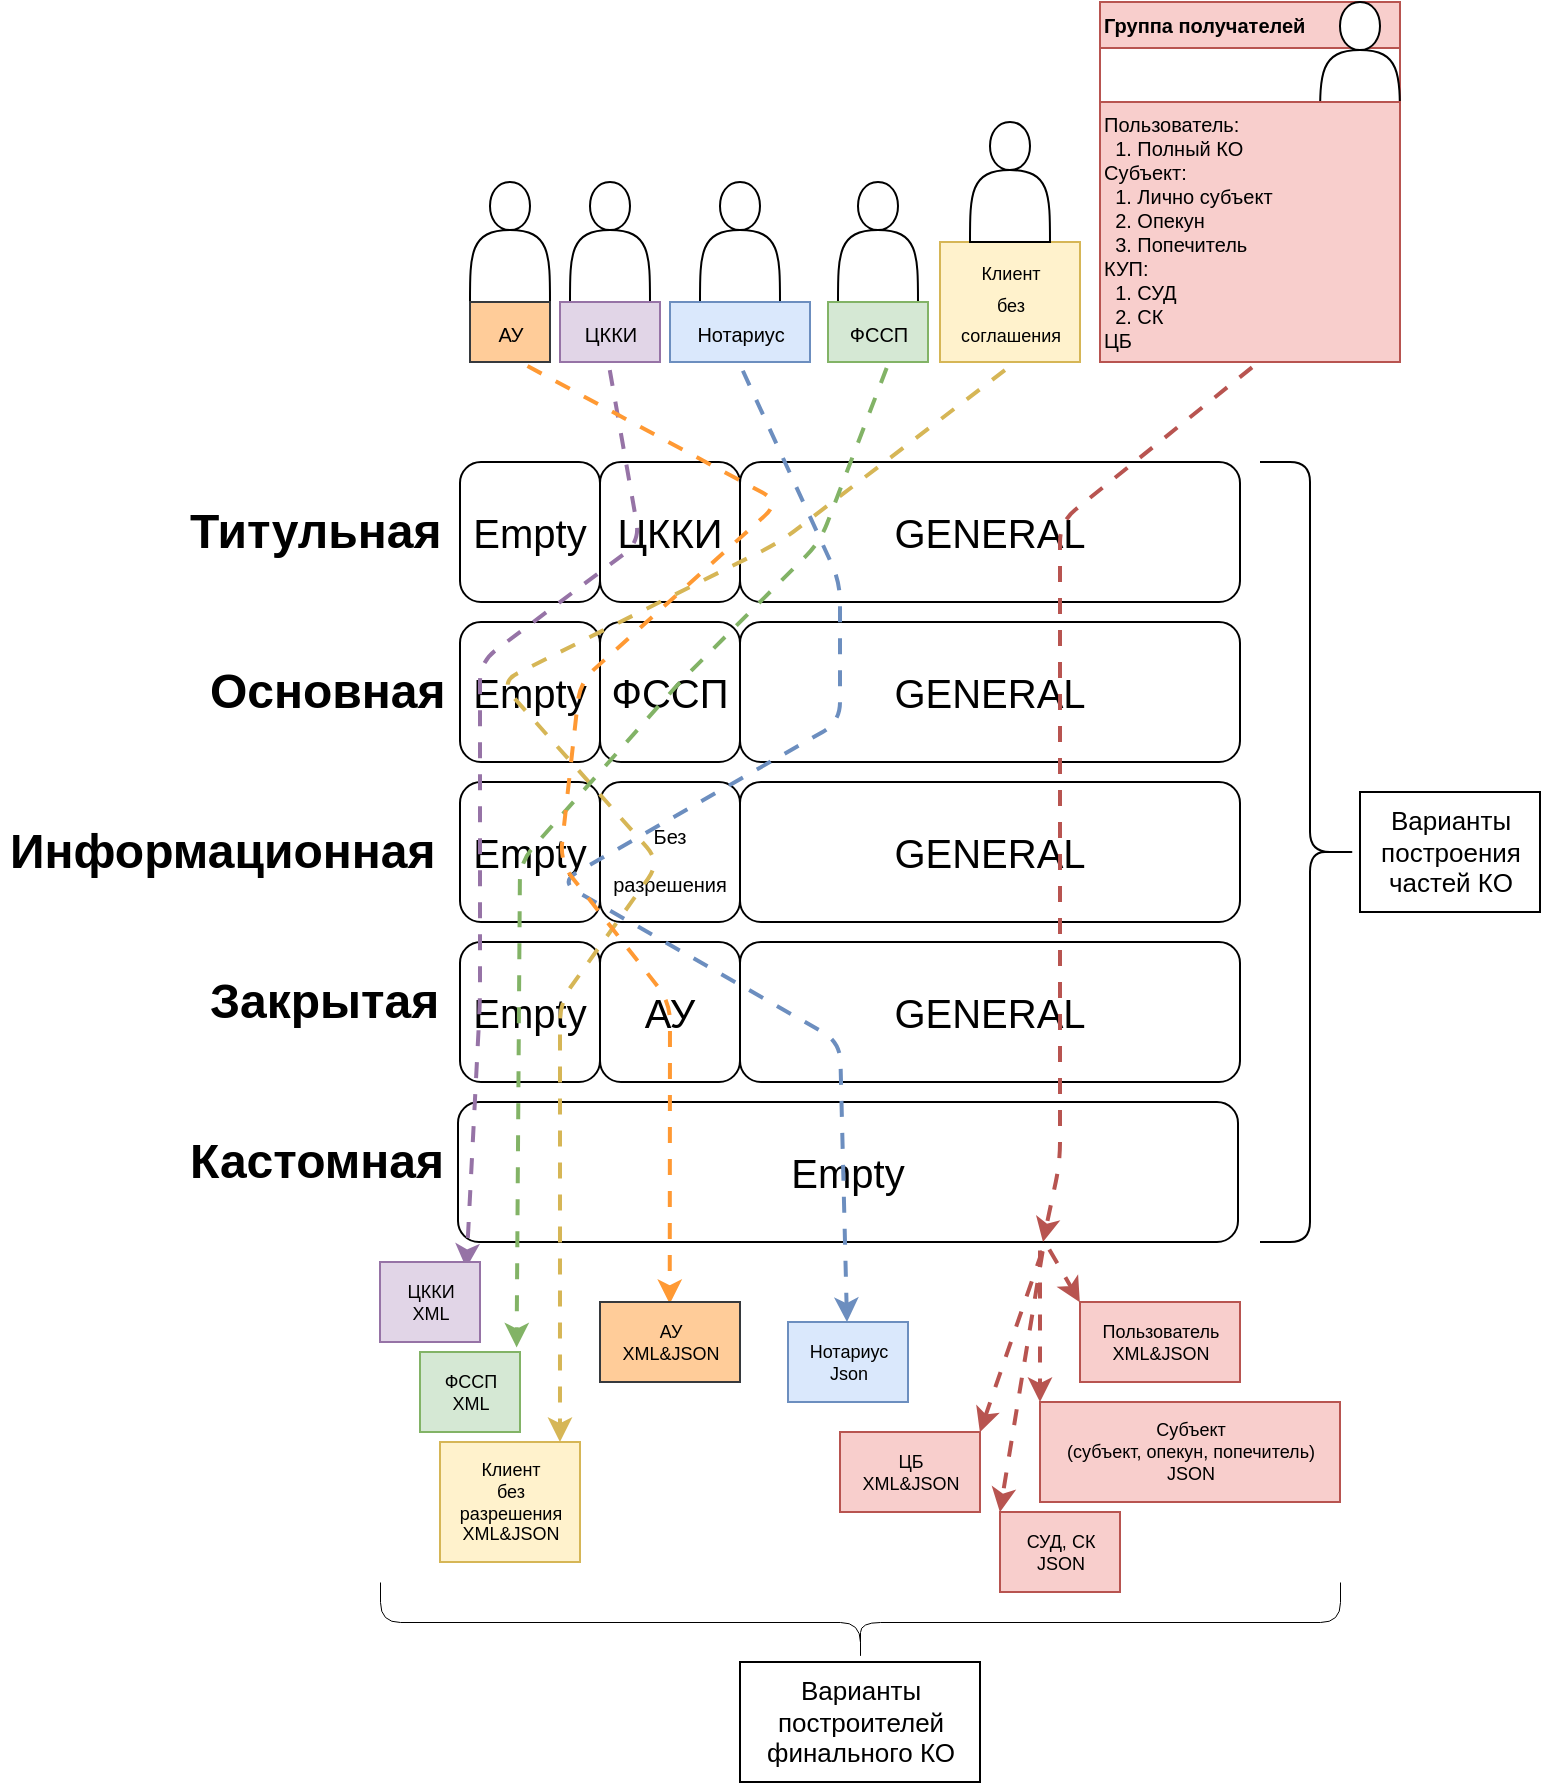 <mxfile version="20.2.6" type="github">
  <diagram id="HpmNJZ4S2sPcuRV42RLy" name="Page-1">
    <mxGraphModel dx="1422" dy="1887" grid="1" gridSize="10" guides="1" tooltips="1" connect="1" arrows="1" fold="1" page="1" pageScale="1" pageWidth="827" pageHeight="1169" math="0" shadow="0">
      <root>
        <mxCell id="0" />
        <mxCell id="1" parent="0" />
        <mxCell id="U7iWCSA3t5KiNLshfyeG-26" value="&lt;span style=&quot;font-size: 20px;&quot;&gt;Empty&lt;/span&gt;" style="rounded=1;whiteSpace=wrap;html=1;sketch=0;" vertex="1" parent="1">
          <mxGeometry x="229" y="440" width="390" height="70" as="geometry" />
        </mxCell>
        <mxCell id="Vm2ZW-4iMKkyB53sfb6V-6" value="&lt;font style=&quot;font-size: 20px;&quot;&gt;GENERAL&lt;/font&gt;" style="rounded=1;whiteSpace=wrap;html=1;sketch=0;" parent="1" vertex="1">
          <mxGeometry x="370" y="120" width="250" height="70" as="geometry" />
        </mxCell>
        <mxCell id="Vm2ZW-4iMKkyB53sfb6V-8" value="&lt;h1&gt;Титульная&lt;/h1&gt;" style="text;html=1;strokeColor=none;fillColor=none;spacing=5;spacingTop=-20;whiteSpace=wrap;overflow=hidden;rounded=0;sketch=0;" parent="1" vertex="1">
          <mxGeometry x="90" y="135" width="140" height="40" as="geometry" />
        </mxCell>
        <mxCell id="Vm2ZW-4iMKkyB53sfb6V-9" value="&lt;font style=&quot;font-size: 20px;&quot;&gt;GENERAL&lt;/font&gt;" style="rounded=1;whiteSpace=wrap;html=1;sketch=0;" parent="1" vertex="1">
          <mxGeometry x="370" y="200" width="250" height="70" as="geometry" />
        </mxCell>
        <mxCell id="Vm2ZW-4iMKkyB53sfb6V-10" value="ФССП" style="rounded=1;whiteSpace=wrap;html=1;sketch=0;fontSize=20;" parent="1" vertex="1">
          <mxGeometry x="300" y="200" width="70" height="70" as="geometry" />
        </mxCell>
        <mxCell id="Vm2ZW-4iMKkyB53sfb6V-11" value="&lt;h1&gt;Основная&lt;/h1&gt;" style="text;html=1;strokeColor=none;fillColor=none;spacing=5;spacingTop=-20;whiteSpace=wrap;overflow=hidden;rounded=0;sketch=0;" parent="1" vertex="1">
          <mxGeometry x="100" y="215" width="140" height="40" as="geometry" />
        </mxCell>
        <mxCell id="Vm2ZW-4iMKkyB53sfb6V-12" value="Empty" style="rounded=1;whiteSpace=wrap;html=1;sketch=0;fontSize=20;" parent="1" vertex="1">
          <mxGeometry x="230" y="120" width="70" height="70" as="geometry" />
        </mxCell>
        <mxCell id="Vm2ZW-4iMKkyB53sfb6V-13" value="Empty" style="rounded=1;whiteSpace=wrap;html=1;sketch=0;fontSize=20;" parent="1" vertex="1">
          <mxGeometry x="230" y="200" width="70" height="70" as="geometry" />
        </mxCell>
        <mxCell id="Vm2ZW-4iMKkyB53sfb6V-14" value="&lt;font style=&quot;font-size: 20px;&quot;&gt;GENERAL&lt;/font&gt;" style="rounded=1;whiteSpace=wrap;html=1;sketch=0;" parent="1" vertex="1">
          <mxGeometry x="370" y="280" width="250" height="70" as="geometry" />
        </mxCell>
        <mxCell id="Vm2ZW-4iMKkyB53sfb6V-16" value="&lt;h1&gt;Информационная&lt;/h1&gt;" style="text;html=1;strokeColor=none;fillColor=none;spacing=5;spacingTop=-20;whiteSpace=wrap;overflow=hidden;rounded=0;sketch=0;" parent="1" vertex="1">
          <mxGeometry y="295" width="230" height="40" as="geometry" />
        </mxCell>
        <mxCell id="Vm2ZW-4iMKkyB53sfb6V-17" value="Empty" style="rounded=1;whiteSpace=wrap;html=1;sketch=0;fontSize=20;" parent="1" vertex="1">
          <mxGeometry x="230" y="280" width="70" height="70" as="geometry" />
        </mxCell>
        <mxCell id="Vm2ZW-4iMKkyB53sfb6V-21" value="Empty" style="rounded=1;whiteSpace=wrap;html=1;sketch=0;fontSize=20;" parent="1" vertex="1">
          <mxGeometry x="230" y="360" width="70" height="70" as="geometry" />
        </mxCell>
        <mxCell id="Vm2ZW-4iMKkyB53sfb6V-22" value="&lt;h1&gt;Закрытая&lt;/h1&gt;" style="text;html=1;strokeColor=none;fillColor=none;spacing=5;spacingTop=-20;whiteSpace=wrap;overflow=hidden;rounded=0;sketch=0;" parent="1" vertex="1">
          <mxGeometry x="100" y="370" width="140" height="40" as="geometry" />
        </mxCell>
        <mxCell id="Vm2ZW-4iMKkyB53sfb6V-23" value="&lt;span style=&quot;font-size: 10px;&quot;&gt;Без разрешения&lt;/span&gt;" style="rounded=1;whiteSpace=wrap;html=1;sketch=0;fontSize=20;" parent="1" vertex="1">
          <mxGeometry x="300" y="280" width="70" height="70" as="geometry" />
        </mxCell>
        <mxCell id="Vm2ZW-4iMKkyB53sfb6V-24" value="&lt;font style=&quot;font-size: 20px;&quot;&gt;GENERAL&lt;/font&gt;" style="rounded=1;whiteSpace=wrap;html=1;sketch=0;" parent="1" vertex="1">
          <mxGeometry x="370" y="360" width="250" height="70" as="geometry" />
        </mxCell>
        <mxCell id="Vm2ZW-4iMKkyB53sfb6V-25" value="АУ" style="rounded=1;whiteSpace=wrap;html=1;sketch=0;fontSize=20;" parent="1" vertex="1">
          <mxGeometry x="300" y="360" width="70" height="70" as="geometry" />
        </mxCell>
        <mxCell id="Vm2ZW-4iMKkyB53sfb6V-31" value="Группа получателей" style="swimlane;sketch=0;fontSize=10;fillColor=#f8cecc;strokeColor=#b85450;align=left;" parent="1" vertex="1">
          <mxGeometry x="550" y="-110" width="150" height="180" as="geometry">
            <mxRectangle x="480" y="-110" width="140" height="30" as="alternateBounds" />
          </mxGeometry>
        </mxCell>
        <mxCell id="Vm2ZW-4iMKkyB53sfb6V-32" value="" style="shape=actor;whiteSpace=wrap;html=1;sketch=0;fontSize=10;" parent="Vm2ZW-4iMKkyB53sfb6V-31" vertex="1">
          <mxGeometry x="110" width="40" height="60" as="geometry" />
        </mxCell>
        <mxCell id="Vm2ZW-4iMKkyB53sfb6V-33" value="Пользователь:&lt;br&gt;&lt;span style=&quot;white-space: pre;&quot;&gt;	&lt;/span&gt;&lt;span style=&quot;white-space: pre;&quot;&gt;	&lt;/span&gt;1. Полный КО&lt;br&gt;Субъект:&lt;br&gt;&lt;span style=&quot;white-space: pre;&quot;&gt;	&lt;/span&gt;&lt;span style=&quot;white-space: pre;&quot;&gt;	&lt;/span&gt;1. Лично субъект&lt;br&gt;&lt;span style=&quot;white-space: pre;&quot;&gt;	&lt;/span&gt;&lt;span style=&quot;white-space: pre;&quot;&gt;	&lt;/span&gt;2. Опекун&lt;br&gt;&lt;span style=&quot;white-space: pre;&quot;&gt;	&lt;/span&gt;&lt;span style=&quot;white-space: pre;&quot;&gt;	&lt;/span&gt;3. Попечитель&lt;br&gt;КУП:&lt;br&gt;&lt;span style=&quot;white-space: pre;&quot;&gt;	&lt;/span&gt;&lt;span style=&quot;white-space: pre;&quot;&gt;	&lt;/span&gt;1. СУД&lt;br&gt;&lt;span style=&quot;white-space: pre;&quot;&gt;	&lt;/span&gt;&lt;span style=&quot;white-space: pre;&quot;&gt;	&lt;/span&gt;2. СК&lt;br&gt;ЦБ" style="text;html=1;align=left;verticalAlign=middle;resizable=0;points=[];autosize=1;strokeColor=#b85450;fillColor=#f8cecc;fontSize=10;" parent="Vm2ZW-4iMKkyB53sfb6V-31" vertex="1">
          <mxGeometry y="50" width="150" height="130" as="geometry" />
        </mxCell>
        <mxCell id="Vm2ZW-4iMKkyB53sfb6V-36" value="" style="endArrow=classic;html=1;rounded=1;fontSize=10;exitX=0.529;exitY=1;exitDx=0;exitDy=0;exitPerimeter=0;fillColor=#f8cecc;strokeColor=#b85450;flowAnimation=1;strokeWidth=2;entryX=0.75;entryY=1;entryDx=0;entryDy=0;" parent="1" source="Vm2ZW-4iMKkyB53sfb6V-33" edge="1" target="U7iWCSA3t5KiNLshfyeG-26">
          <mxGeometry width="50" height="50" relative="1" as="geometry">
            <mxPoint x="490" y="70" as="sourcePoint" />
            <mxPoint x="540" y="390" as="targetPoint" />
            <Array as="points">
              <mxPoint x="530" y="150" />
              <mxPoint x="530" y="230" />
              <mxPoint x="530" y="400" />
              <mxPoint x="530" y="470" />
            </Array>
          </mxGeometry>
        </mxCell>
        <mxCell id="Vm2ZW-4iMKkyB53sfb6V-37" value="" style="shape=curlyBracket;whiteSpace=wrap;html=1;rounded=1;flipH=1;sketch=0;fontSize=10;" parent="1" vertex="1">
          <mxGeometry x="630" y="120" width="50" height="390" as="geometry" />
        </mxCell>
        <mxCell id="Vm2ZW-4iMKkyB53sfb6V-38" value="&lt;font style=&quot;font-size: 13px;&quot;&gt;Варианты &lt;br&gt;построения &lt;br&gt;частей КО&lt;/font&gt;" style="text;html=1;align=center;verticalAlign=middle;resizable=0;points=[];autosize=1;strokeColor=default;fillColor=none;fontSize=10;" parent="1" vertex="1">
          <mxGeometry x="680" y="285" width="90" height="60" as="geometry" />
        </mxCell>
        <mxCell id="Vm2ZW-4iMKkyB53sfb6V-40" value="ЦККИ" style="rounded=1;whiteSpace=wrap;html=1;sketch=0;fontSize=20;" parent="1" vertex="1">
          <mxGeometry x="300" y="120" width="70" height="70" as="geometry" />
        </mxCell>
        <mxCell id="Vm2ZW-4iMKkyB53sfb6V-47" value="" style="endArrow=classic;html=1;rounded=1;fontSize=9;exitX=0.512;exitY=1.025;exitDx=0;exitDy=0;exitPerimeter=0;fillColor=#fff2cc;strokeColor=#d6b656;comic=0;snapToPoint=1;endSize=6;targetPerimeterSpacing=0;sourcePerimeterSpacing=0;strokeWidth=2;startArrow=none;startFill=0;flowAnimation=1;entryX=0.857;entryY=0;entryDx=0;entryDy=0;entryPerimeter=0;" parent="1" source="Vm2ZW-4iMKkyB53sfb6V-42" target="Vm2ZW-4iMKkyB53sfb6V-68" edge="1">
          <mxGeometry width="50" height="50" relative="1" as="geometry">
            <mxPoint x="520" y="130" as="sourcePoint" />
            <mxPoint x="290" y="470" as="targetPoint" />
            <Array as="points">
              <mxPoint x="390" y="160" />
              <mxPoint x="250" y="230" />
              <mxPoint x="330" y="320" />
              <mxPoint x="280" y="390" />
            </Array>
          </mxGeometry>
        </mxCell>
        <mxCell id="Vm2ZW-4iMKkyB53sfb6V-48" value="" style="group" parent="1" vertex="1" connectable="0">
          <mxGeometry x="280" y="-20" width="50" height="90" as="geometry" />
        </mxCell>
        <mxCell id="Vm2ZW-4iMKkyB53sfb6V-45" value="" style="shape=actor;whiteSpace=wrap;html=1;sketch=0;fontSize=13;strokeColor=default;" parent="Vm2ZW-4iMKkyB53sfb6V-48" vertex="1">
          <mxGeometry x="5" width="40" height="60" as="geometry" />
        </mxCell>
        <mxCell id="Vm2ZW-4iMKkyB53sfb6V-46" value="&lt;font size=&quot;1&quot;&gt;ЦККИ&lt;br&gt;&lt;/font&gt;" style="text;html=1;align=center;verticalAlign=middle;resizable=0;points=[];autosize=1;strokeColor=#9673a6;fillColor=#e1d5e7;fontSize=13;" parent="Vm2ZW-4iMKkyB53sfb6V-48" vertex="1">
          <mxGeometry y="60" width="50" height="30" as="geometry" />
        </mxCell>
        <mxCell id="Vm2ZW-4iMKkyB53sfb6V-50" value="" style="group" parent="1" vertex="1" connectable="0">
          <mxGeometry x="470" y="-50" width="70" height="120" as="geometry" />
        </mxCell>
        <mxCell id="Vm2ZW-4iMKkyB53sfb6V-42" value="&lt;font style=&quot;font-size: 9px;&quot;&gt;Клиент &lt;br&gt;без &lt;br&gt;соглашения&lt;/font&gt;" style="text;html=1;align=center;verticalAlign=middle;resizable=0;points=[];autosize=1;strokeColor=#d6b656;fillColor=#fff2cc;fontSize=13;" parent="Vm2ZW-4iMKkyB53sfb6V-50" vertex="1">
          <mxGeometry y="60" width="70" height="60" as="geometry" />
        </mxCell>
        <mxCell id="Vm2ZW-4iMKkyB53sfb6V-41" value="" style="shape=actor;whiteSpace=wrap;html=1;sketch=0;fontSize=13;strokeColor=default;" parent="Vm2ZW-4iMKkyB53sfb6V-50" vertex="1">
          <mxGeometry x="15" width="40" height="60" as="geometry" />
        </mxCell>
        <mxCell id="Vm2ZW-4iMKkyB53sfb6V-51" value="" style="endArrow=classic;html=1;rounded=1;fontSize=9;exitX=0.483;exitY=0.994;exitDx=0;exitDy=0;exitPerimeter=0;fillColor=#e1d5e7;strokeColor=#9673a6;comic=0;snapToPoint=1;endSize=6;targetPerimeterSpacing=0;sourcePerimeterSpacing=0;strokeWidth=2;startArrow=none;startFill=0;flowAnimation=1;entryX=0.863;entryY=0.076;entryDx=0;entryDy=0;entryPerimeter=0;" parent="1" source="Vm2ZW-4iMKkyB53sfb6V-46" target="Vm2ZW-4iMKkyB53sfb6V-71" edge="1">
          <mxGeometry width="50" height="50" relative="1" as="geometry">
            <mxPoint x="445.84" y="81.5" as="sourcePoint" />
            <mxPoint x="240" y="470" as="targetPoint" />
            <Array as="points">
              <mxPoint x="320" y="160" />
              <mxPoint x="240" y="220" />
              <mxPoint x="240" y="310" />
              <mxPoint x="240" y="390" />
            </Array>
          </mxGeometry>
        </mxCell>
        <mxCell id="Vm2ZW-4iMKkyB53sfb6V-52" value="" style="group" parent="1" vertex="1" connectable="0">
          <mxGeometry x="414" y="-20" width="50" height="90" as="geometry" />
        </mxCell>
        <mxCell id="Vm2ZW-4iMKkyB53sfb6V-53" value="" style="shape=actor;whiteSpace=wrap;html=1;sketch=0;fontSize=13;strokeColor=default;" parent="Vm2ZW-4iMKkyB53sfb6V-52" vertex="1">
          <mxGeometry x="5" width="40" height="60" as="geometry" />
        </mxCell>
        <mxCell id="Vm2ZW-4iMKkyB53sfb6V-54" value="&lt;font size=&quot;1&quot;&gt;ФССП&lt;br&gt;&lt;/font&gt;" style="text;html=1;align=center;verticalAlign=middle;resizable=0;points=[];autosize=1;strokeColor=#82b366;fillColor=#d5e8d4;fontSize=13;" parent="Vm2ZW-4iMKkyB53sfb6V-52" vertex="1">
          <mxGeometry y="60" width="50" height="30" as="geometry" />
        </mxCell>
        <mxCell id="Vm2ZW-4iMKkyB53sfb6V-55" value="" style="endArrow=classic;html=1;rounded=1;fontSize=9;exitX=0.617;exitY=0.967;exitDx=0;exitDy=0;exitPerimeter=0;fillColor=#d5e8d4;strokeColor=#82b366;comic=0;snapToPoint=1;endSize=6;targetPerimeterSpacing=0;sourcePerimeterSpacing=0;strokeWidth=2;startArrow=none;startFill=0;flowAnimation=1;entryX=0.966;entryY=-0.057;entryDx=0;entryDy=0;entryPerimeter=0;" parent="1" source="Vm2ZW-4iMKkyB53sfb6V-54" target="Vm2ZW-4iMKkyB53sfb6V-70" edge="1">
          <mxGeometry width="50" height="50" relative="1" as="geometry">
            <mxPoint x="445.84" y="81.5" as="sourcePoint" />
            <mxPoint x="260" y="490" as="targetPoint" />
            <Array as="points">
              <mxPoint x="410" y="160" />
              <mxPoint x="340" y="230" />
              <mxPoint x="260" y="320" />
            </Array>
          </mxGeometry>
        </mxCell>
        <mxCell id="Vm2ZW-4iMKkyB53sfb6V-56" value="" style="group" parent="1" vertex="1" connectable="0">
          <mxGeometry x="340" y="-20" width="60" height="90" as="geometry" />
        </mxCell>
        <mxCell id="Vm2ZW-4iMKkyB53sfb6V-57" value="" style="shape=actor;whiteSpace=wrap;html=1;sketch=0;fontSize=13;strokeColor=default;" parent="Vm2ZW-4iMKkyB53sfb6V-56" vertex="1">
          <mxGeometry x="10" width="40" height="60" as="geometry" />
        </mxCell>
        <mxCell id="Vm2ZW-4iMKkyB53sfb6V-58" value="&lt;font size=&quot;1&quot;&gt;Нотариус&lt;br&gt;&lt;/font&gt;" style="text;html=1;align=center;verticalAlign=middle;resizable=0;points=[];autosize=1;strokeColor=#6c8ebf;fillColor=#dae8fc;fontSize=13;" parent="Vm2ZW-4iMKkyB53sfb6V-56" vertex="1">
          <mxGeometry x="-5" y="60" width="70" height="30" as="geometry" />
        </mxCell>
        <mxCell id="Vm2ZW-4iMKkyB53sfb6V-59" value="" style="endArrow=classic;html=1;rounded=1;fontSize=9;exitX=0.495;exitY=1.017;exitDx=0;exitDy=0;exitPerimeter=0;fillColor=#dae8fc;strokeColor=#6c8ebf;comic=0;snapToPoint=1;endSize=6;targetPerimeterSpacing=0;sourcePerimeterSpacing=0;strokeWidth=2;startArrow=none;startFill=0;flowAnimation=1;" parent="1" source="Vm2ZW-4iMKkyB53sfb6V-58" edge="1" target="U7iWCSA3t5KiNLshfyeG-4">
          <mxGeometry width="50" height="50" relative="1" as="geometry">
            <mxPoint x="371.68" y="81.5" as="sourcePoint" />
            <mxPoint x="400" y="460" as="targetPoint" />
            <Array as="points">
              <mxPoint x="420" y="180" />
              <mxPoint x="420" y="250" />
              <mxPoint x="280" y="330" />
              <mxPoint x="420" y="410" />
            </Array>
          </mxGeometry>
        </mxCell>
        <mxCell id="Vm2ZW-4iMKkyB53sfb6V-60" value="" style="group" parent="1" vertex="1" connectable="0">
          <mxGeometry x="230" y="-20" width="50" height="90" as="geometry" />
        </mxCell>
        <mxCell id="Vm2ZW-4iMKkyB53sfb6V-61" value="" style="shape=actor;whiteSpace=wrap;html=1;sketch=0;fontSize=13;strokeColor=default;" parent="Vm2ZW-4iMKkyB53sfb6V-60" vertex="1">
          <mxGeometry x="5" width="40" height="60" as="geometry" />
        </mxCell>
        <mxCell id="Vm2ZW-4iMKkyB53sfb6V-62" value="&lt;font size=&quot;1&quot;&gt;АУ&lt;br&gt;&lt;/font&gt;" style="text;html=1;align=center;verticalAlign=middle;resizable=0;points=[];autosize=1;strokeColor=#36393d;fillColor=#ffcc99;fontSize=13;" parent="Vm2ZW-4iMKkyB53sfb6V-60" vertex="1">
          <mxGeometry x="5" y="60" width="40" height="30" as="geometry" />
        </mxCell>
        <mxCell id="Vm2ZW-4iMKkyB53sfb6V-64" value="" style="endArrow=classic;html=1;rounded=1;fontSize=9;fillColor=#ffcc99;strokeColor=#FF9933;comic=0;snapToPoint=1;endSize=6;targetPerimeterSpacing=0;sourcePerimeterSpacing=0;strokeWidth=2;startArrow=none;startFill=0;flowAnimation=1;entryX=0.498;entryY=0.024;entryDx=0;entryDy=0;entryPerimeter=0;" parent="1" edge="1" target="Vm2ZW-4iMKkyB53sfb6V-67">
          <mxGeometry width="50" height="50" relative="1" as="geometry">
            <mxPoint x="260" y="70" as="sourcePoint" />
            <mxPoint x="340" y="470" as="targetPoint" />
            <Array as="points">
              <mxPoint x="390" y="140" />
              <mxPoint x="290" y="230" />
              <mxPoint x="280" y="320" />
              <mxPoint x="335" y="390" />
            </Array>
          </mxGeometry>
        </mxCell>
        <mxCell id="Vm2ZW-4iMKkyB53sfb6V-67" value="АУ &lt;br&gt;XML&amp;amp;JSON" style="text;html=1;align=center;verticalAlign=middle;resizable=0;points=[];autosize=1;strokeColor=#36393d;fillColor=#ffcc99;fontSize=9;" parent="1" vertex="1">
          <mxGeometry x="300" y="540" width="70" height="40" as="geometry" />
        </mxCell>
        <mxCell id="Vm2ZW-4iMKkyB53sfb6V-68" value="Клиент &lt;br&gt;без &lt;br&gt;разрешения&lt;br&gt;XML&amp;amp;JSON" style="text;html=1;align=center;verticalAlign=middle;resizable=0;points=[];autosize=1;strokeColor=#d6b656;fillColor=#fff2cc;fontSize=9;" parent="1" vertex="1">
          <mxGeometry x="220" y="610" width="70" height="60" as="geometry" />
        </mxCell>
        <mxCell id="Vm2ZW-4iMKkyB53sfb6V-70" value="ФССП &lt;br&gt;XML" style="text;html=1;align=center;verticalAlign=middle;resizable=0;points=[];autosize=1;strokeColor=#82b366;fillColor=#d5e8d4;fontSize=9;" parent="1" vertex="1">
          <mxGeometry x="210" y="565" width="50" height="40" as="geometry" />
        </mxCell>
        <mxCell id="Vm2ZW-4iMKkyB53sfb6V-71" value="ЦККИ &lt;br&gt;XML" style="text;html=1;align=center;verticalAlign=middle;resizable=0;points=[];autosize=1;strokeColor=#9673a6;fillColor=#e1d5e7;fontSize=9;" parent="1" vertex="1">
          <mxGeometry x="190" y="520" width="50" height="40" as="geometry" />
        </mxCell>
        <mxCell id="U7iWCSA3t5KiNLshfyeG-4" value="Нотариус &lt;br&gt;Json" style="text;html=1;align=center;verticalAlign=middle;resizable=0;points=[];autosize=1;strokeColor=#6c8ebf;fillColor=#dae8fc;fontSize=9;" vertex="1" parent="1">
          <mxGeometry x="394" y="550" width="60" height="40" as="geometry" />
        </mxCell>
        <mxCell id="U7iWCSA3t5KiNLshfyeG-11" value="Пользователь &lt;br&gt;XML&amp;amp;JSON" style="text;html=1;align=center;verticalAlign=middle;resizable=0;points=[];autosize=1;strokeColor=#b85450;fillColor=#f8cecc;fontSize=9;" vertex="1" parent="1">
          <mxGeometry x="540" y="540" width="80" height="40" as="geometry" />
        </mxCell>
        <mxCell id="U7iWCSA3t5KiNLshfyeG-12" value="Субъект &lt;br&gt;(субъект, опекун, попечитель)&lt;br&gt;JSON" style="text;html=1;align=center;verticalAlign=middle;resizable=0;points=[];autosize=1;strokeColor=#b85450;fillColor=#f8cecc;fontSize=9;" vertex="1" parent="1">
          <mxGeometry x="520" y="590" width="150" height="50" as="geometry" />
        </mxCell>
        <mxCell id="U7iWCSA3t5KiNLshfyeG-13" value="СУД, СК&lt;br&gt;JSON" style="text;html=1;align=center;verticalAlign=middle;resizable=0;points=[];autosize=1;strokeColor=#b85450;fillColor=#f8cecc;fontSize=9;" vertex="1" parent="1">
          <mxGeometry x="500" y="645" width="60" height="40" as="geometry" />
        </mxCell>
        <mxCell id="U7iWCSA3t5KiNLshfyeG-14" value="ЦБ&lt;br&gt;XML&amp;amp;JSON" style="text;html=1;align=center;verticalAlign=middle;resizable=0;points=[];autosize=1;strokeColor=#b85450;fillColor=#f8cecc;fontSize=9;" vertex="1" parent="1">
          <mxGeometry x="420" y="605" width="70" height="40" as="geometry" />
        </mxCell>
        <mxCell id="U7iWCSA3t5KiNLshfyeG-17" value="" style="endArrow=classic;html=1;rounded=1;comic=0;fontSize=9;sourcePerimeterSpacing=0;targetPerimeterSpacing=0;strokeColor=#b85450;strokeWidth=2;exitX=0.61;exitY=1.007;exitDx=0;exitDy=0;exitPerimeter=0;entryX=0.999;entryY=0.002;entryDx=0;entryDy=0;entryPerimeter=0;fillColor=#f8cecc;flowAnimation=1;" edge="1" parent="1" target="U7iWCSA3t5KiNLshfyeG-14">
          <mxGeometry width="50" height="50" relative="1" as="geometry">
            <mxPoint x="522.5" y="510.49" as="sourcePoint" />
            <mxPoint x="510" y="520" as="targetPoint" />
          </mxGeometry>
        </mxCell>
        <mxCell id="U7iWCSA3t5KiNLshfyeG-18" value="" style="endArrow=classic;html=1;rounded=1;comic=0;fontSize=9;sourcePerimeterSpacing=0;targetPerimeterSpacing=0;strokeColor=#b85450;strokeWidth=2;fillColor=#f8cecc;flowAnimation=1;exitX=0.608;exitY=1.007;exitDx=0;exitDy=0;exitPerimeter=0;entryX=-0.001;entryY=0.002;entryDx=0;entryDy=0;entryPerimeter=0;" edge="1" parent="1" target="U7iWCSA3t5KiNLshfyeG-13">
          <mxGeometry width="50" height="50" relative="1" as="geometry">
            <mxPoint x="522" y="510.49" as="sourcePoint" />
            <mxPoint x="500" y="640" as="targetPoint" />
          </mxGeometry>
        </mxCell>
        <mxCell id="U7iWCSA3t5KiNLshfyeG-19" value="" style="endArrow=classic;html=1;rounded=1;comic=0;fontSize=9;sourcePerimeterSpacing=0;targetPerimeterSpacing=0;strokeColor=#b85450;strokeWidth=2;fillColor=#f8cecc;flowAnimation=1;entryX=0;entryY=0;entryDx=0;entryDy=0;entryPerimeter=0;exitX=0.6;exitY=1;exitDx=0;exitDy=0;exitPerimeter=0;" edge="1" parent="1" target="U7iWCSA3t5KiNLshfyeG-12">
          <mxGeometry width="50" height="50" relative="1" as="geometry">
            <mxPoint x="520" y="510" as="sourcePoint" />
            <mxPoint x="560" y="560" as="targetPoint" />
          </mxGeometry>
        </mxCell>
        <mxCell id="U7iWCSA3t5KiNLshfyeG-20" value="" style="endArrow=classic;html=1;rounded=1;comic=0;fontSize=9;sourcePerimeterSpacing=0;targetPerimeterSpacing=0;strokeColor=#b85450;strokeWidth=2;entryX=-0.001;entryY=0.002;entryDx=0;entryDy=0;entryPerimeter=0;fillColor=#f8cecc;flowAnimation=1;exitX=0.61;exitY=1.001;exitDx=0;exitDy=0;exitPerimeter=0;" edge="1" parent="1" target="U7iWCSA3t5KiNLshfyeG-11">
          <mxGeometry width="50" height="50" relative="1" as="geometry">
            <mxPoint x="522.5" y="510.07" as="sourcePoint" />
            <mxPoint x="560.02" y="630" as="targetPoint" />
          </mxGeometry>
        </mxCell>
        <mxCell id="U7iWCSA3t5KiNLshfyeG-23" value="" style="shape=curlyBracket;whiteSpace=wrap;html=1;rounded=1;sketch=0;fontSize=9;strokeColor=default;strokeWidth=0.5;direction=north;" vertex="1" parent="1">
          <mxGeometry x="190" y="680" width="480" height="40" as="geometry" />
        </mxCell>
        <mxCell id="U7iWCSA3t5KiNLshfyeG-24" value="&lt;font style=&quot;font-size: 13px;&quot;&gt;Варианты &lt;br&gt;построителей&lt;br&gt;финального КО&lt;/font&gt;" style="text;html=1;align=center;verticalAlign=middle;resizable=0;points=[];autosize=1;strokeColor=default;fillColor=none;fontSize=10;" vertex="1" parent="1">
          <mxGeometry x="370" y="720" width="120" height="60" as="geometry" />
        </mxCell>
        <mxCell id="U7iWCSA3t5KiNLshfyeG-27" value="&lt;h1&gt;Кастомная&lt;/h1&gt;" style="text;html=1;strokeColor=none;fillColor=none;spacing=5;spacingTop=-20;whiteSpace=wrap;overflow=hidden;rounded=0;sketch=0;" vertex="1" parent="1">
          <mxGeometry x="90" y="450" width="140" height="40" as="geometry" />
        </mxCell>
      </root>
    </mxGraphModel>
  </diagram>
</mxfile>
